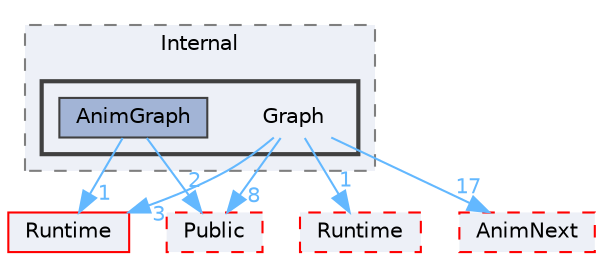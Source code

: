 digraph "Graph"
{
 // INTERACTIVE_SVG=YES
 // LATEX_PDF_SIZE
  bgcolor="transparent";
  edge [fontname=Helvetica,fontsize=10,labelfontname=Helvetica,labelfontsize=10];
  node [fontname=Helvetica,fontsize=10,shape=box,height=0.2,width=0.4];
  compound=true
  subgraph clusterdir_2a65bfbad505dee2d14d594fbdf72bcb {
    graph [ bgcolor="#edf0f7", pencolor="grey50", label="Internal", fontname=Helvetica,fontsize=10 style="filled,dashed", URL="dir_2a65bfbad505dee2d14d594fbdf72bcb.html",tooltip=""]
  subgraph clusterdir_963bbe75e4a331eb9fdee5298ac388db {
    graph [ bgcolor="#edf0f7", pencolor="grey25", label="", fontname=Helvetica,fontsize=10 style="filled,bold", URL="dir_963bbe75e4a331eb9fdee5298ac388db.html",tooltip=""]
    dir_963bbe75e4a331eb9fdee5298ac388db [shape=plaintext, label="Graph"];
  dir_d56f588f51682d8dedd5c058b27b06bd [label="AnimGraph", fillcolor="#a2b4d6", color="grey25", style="filled", URL="dir_d56f588f51682d8dedd5c058b27b06bd.html",tooltip=""];
  }
  }
  dir_7536b172fbd480bfd146a1b1acd6856b [label="Runtime", fillcolor="#edf0f7", color="red", style="filled", URL="dir_7536b172fbd480bfd146a1b1acd6856b.html",tooltip=""];
  dir_fe7a790aba818ef5f4ecb0c4f8b94358 [label="Public", fillcolor="#edf0f7", color="red", style="filled,dashed", URL="dir_fe7a790aba818ef5f4ecb0c4f8b94358.html",tooltip=""];
  dir_a60e1ce30f7313164a0e11a69cddad56 [label="Runtime", fillcolor="#edf0f7", color="red", style="filled,dashed", URL="dir_a60e1ce30f7313164a0e11a69cddad56.html",tooltip=""];
  dir_ebfc70b225cdd53f599c3ad0db76b4bf [label="AnimNext", fillcolor="#edf0f7", color="red", style="filled,dashed", URL="dir_ebfc70b225cdd53f599c3ad0db76b4bf.html",tooltip=""];
  dir_963bbe75e4a331eb9fdee5298ac388db->dir_7536b172fbd480bfd146a1b1acd6856b [headlabel="3", labeldistance=1.5 headhref="dir_000452_000984.html" href="dir_000452_000984.html" color="steelblue1" fontcolor="steelblue1"];
  dir_963bbe75e4a331eb9fdee5298ac388db->dir_a60e1ce30f7313164a0e11a69cddad56 [headlabel="1", labeldistance=1.5 headhref="dir_000452_000983.html" href="dir_000452_000983.html" color="steelblue1" fontcolor="steelblue1"];
  dir_963bbe75e4a331eb9fdee5298ac388db->dir_ebfc70b225cdd53f599c3ad0db76b4bf [headlabel="17", labeldistance=1.5 headhref="dir_000452_000042.html" href="dir_000452_000042.html" color="steelblue1" fontcolor="steelblue1"];
  dir_963bbe75e4a331eb9fdee5298ac388db->dir_fe7a790aba818ef5f4ecb0c4f8b94358 [headlabel="8", labeldistance=1.5 headhref="dir_000452_000788.html" href="dir_000452_000788.html" color="steelblue1" fontcolor="steelblue1"];
  dir_d56f588f51682d8dedd5c058b27b06bd->dir_7536b172fbd480bfd146a1b1acd6856b [headlabel="1", labeldistance=1.5 headhref="dir_000040_000984.html" href="dir_000040_000984.html" color="steelblue1" fontcolor="steelblue1"];
  dir_d56f588f51682d8dedd5c058b27b06bd->dir_fe7a790aba818ef5f4ecb0c4f8b94358 [headlabel="2", labeldistance=1.5 headhref="dir_000040_000788.html" href="dir_000040_000788.html" color="steelblue1" fontcolor="steelblue1"];
}
